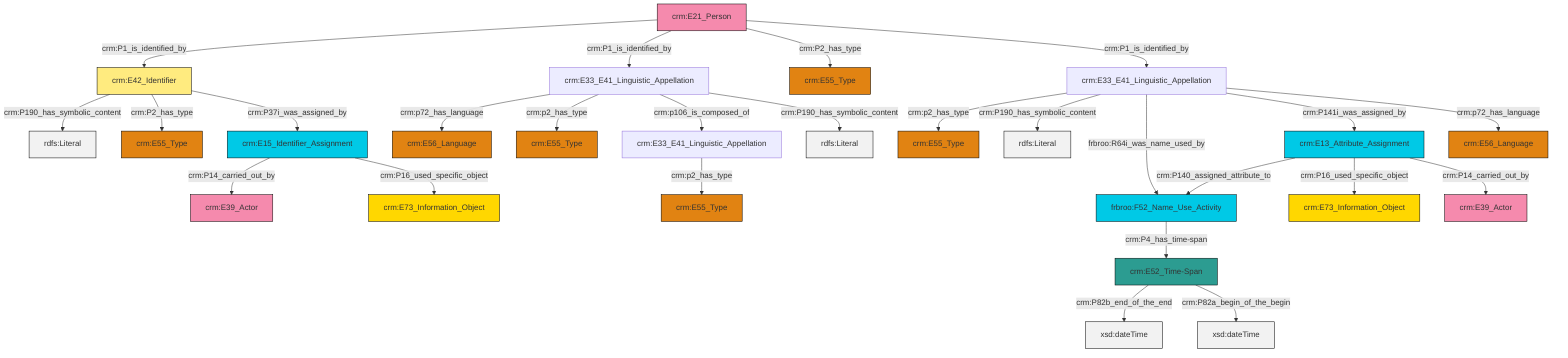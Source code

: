 graph TD
classDef Literal fill:#f2f2f2,stroke:#000000;
classDef CRM_Entity fill:#FFFFFF,stroke:#000000;
classDef Temporal_Entity fill:#00C9E6, stroke:#000000;
classDef Type fill:#E18312, stroke:#000000;
classDef Time-Span fill:#2C9C91, stroke:#000000;
classDef Appellation fill:#FFEB7F, stroke:#000000;
classDef Place fill:#008836, stroke:#000000;
classDef Persistent_Item fill:#B266B2, stroke:#000000;
classDef Conceptual_Object fill:#FFD700, stroke:#000000;
classDef Physical_Thing fill:#D2B48C, stroke:#000000;
classDef Actor fill:#f58aad, stroke:#000000;
classDef PC_Classes fill:#4ce600, stroke:#000000;
classDef Multi fill:#cccccc,stroke:#000000;

4["crm:E33_E41_Linguistic_Appellation"]:::Default -->|crm:p2_has_type| 8["crm:E55_Type"]:::Type
9["crm:E42_Identifier"]:::Appellation -->|crm:P190_has_symbolic_content| 11[rdfs:Literal]:::Literal
12["crm:E33_E41_Linguistic_Appellation"]:::Default -->|crm:p72_has_language| 13["crm:E56_Language"]:::Type
9["crm:E42_Identifier"]:::Appellation -->|crm:P2_has_type| 16["crm:E55_Type"]:::Type
21["frbroo:F52_Name_Use_Activity"]:::Temporal_Entity -->|crm:P4_has_time-span| 0["crm:E52_Time-Span"]:::Time-Span
4["crm:E33_E41_Linguistic_Appellation"]:::Default -->|crm:P190_has_symbolic_content| 22[rdfs:Literal]:::Literal
12["crm:E33_E41_Linguistic_Appellation"]:::Default -->|crm:p2_has_type| 23["crm:E55_Type"]:::Type
24["crm:E21_Person"]:::Actor -->|crm:P1_is_identified_by| 9["crm:E42_Identifier"]:::Appellation
4["crm:E33_E41_Linguistic_Appellation"]:::Default -->|frbroo:R64i_was_name_used_by| 21["frbroo:F52_Name_Use_Activity"]:::Temporal_Entity
24["crm:E21_Person"]:::Actor -->|crm:P1_is_identified_by| 12["crm:E33_E41_Linguistic_Appellation"]:::Default
0["crm:E52_Time-Span"]:::Time-Span -->|crm:P82b_end_of_the_end| 26[xsd:dateTime]:::Literal
24["crm:E21_Person"]:::Actor -->|crm:P2_has_type| 19["crm:E55_Type"]:::Type
24["crm:E21_Person"]:::Actor -->|crm:P1_is_identified_by| 4["crm:E33_E41_Linguistic_Appellation"]:::Default
12["crm:E33_E41_Linguistic_Appellation"]:::Default -->|crm:p106_is_composed_of| 17["crm:E33_E41_Linguistic_Appellation"]:::Default
4["crm:E33_E41_Linguistic_Appellation"]:::Default -->|crm:P141i_was_assigned_by| 32["crm:E13_Attribute_Assignment"]:::Temporal_Entity
32["crm:E13_Attribute_Assignment"]:::Temporal_Entity -->|crm:P140_assigned_attribute_to| 21["frbroo:F52_Name_Use_Activity"]:::Temporal_Entity
32["crm:E13_Attribute_Assignment"]:::Temporal_Entity -->|crm:P16_used_specific_object| 36["crm:E73_Information_Object"]:::Conceptual_Object
4["crm:E33_E41_Linguistic_Appellation"]:::Default -->|crm:p72_has_language| 34["crm:E56_Language"]:::Type
32["crm:E13_Attribute_Assignment"]:::Temporal_Entity -->|crm:P14_carried_out_by| 27["crm:E39_Actor"]:::Actor
40["crm:E15_Identifier_Assignment"]:::Temporal_Entity -->|crm:P14_carried_out_by| 6["crm:E39_Actor"]:::Actor
9["crm:E42_Identifier"]:::Appellation -->|crm:P37i_was_assigned_by| 40["crm:E15_Identifier_Assignment"]:::Temporal_Entity
40["crm:E15_Identifier_Assignment"]:::Temporal_Entity -->|crm:P16_used_specific_object| 14["crm:E73_Information_Object"]:::Conceptual_Object
17["crm:E33_E41_Linguistic_Appellation"]:::Default -->|crm:p2_has_type| 2["crm:E55_Type"]:::Type
0["crm:E52_Time-Span"]:::Time-Span -->|crm:P82a_begin_of_the_begin| 43[xsd:dateTime]:::Literal
12["crm:E33_E41_Linguistic_Appellation"]:::Default -->|crm:P190_has_symbolic_content| 45[rdfs:Literal]:::Literal